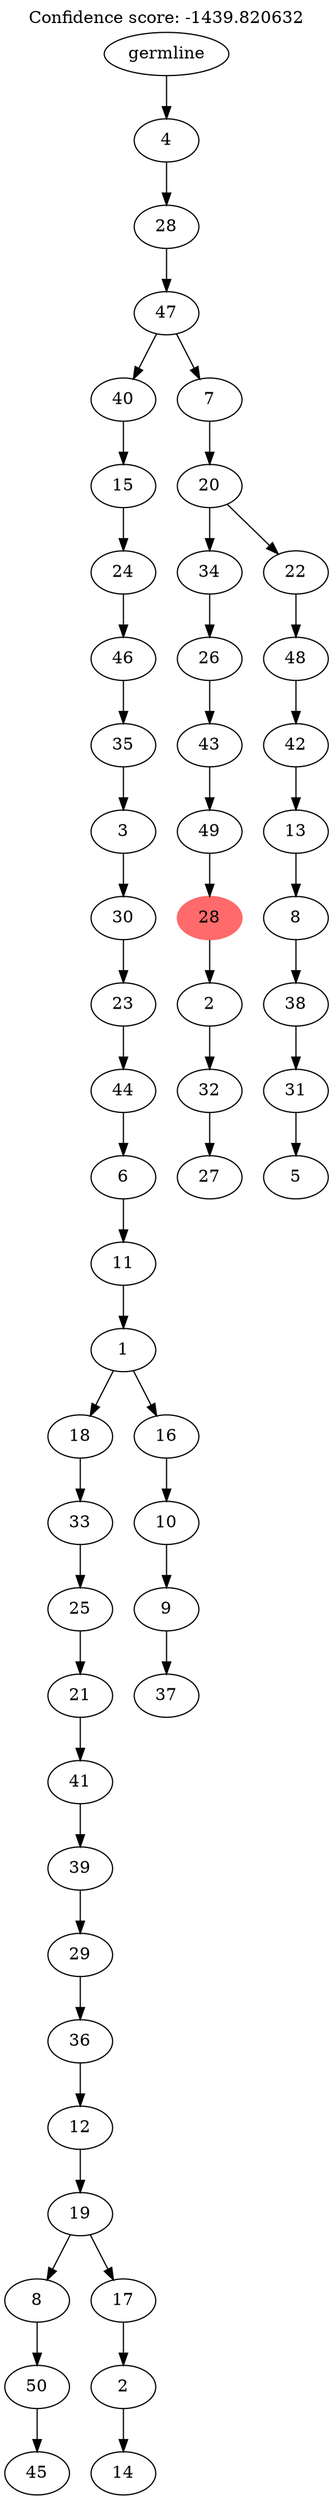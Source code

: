 digraph g {
	"52" -> "53";
	"53" [label="45"];
	"51" -> "52";
	"52" [label="50"];
	"49" -> "50";
	"50" [label="14"];
	"48" -> "49";
	"49" [label="2"];
	"47" -> "48";
	"48" [label="17"];
	"47" -> "51";
	"51" [label="8"];
	"46" -> "47";
	"47" [label="19"];
	"45" -> "46";
	"46" [label="12"];
	"44" -> "45";
	"45" [label="36"];
	"43" -> "44";
	"44" [label="29"];
	"42" -> "43";
	"43" [label="39"];
	"41" -> "42";
	"42" [label="41"];
	"40" -> "41";
	"41" [label="21"];
	"39" -> "40";
	"40" [label="25"];
	"38" -> "39";
	"39" [label="33"];
	"36" -> "37";
	"37" [label="37"];
	"35" -> "36";
	"36" [label="9"];
	"34" -> "35";
	"35" [label="10"];
	"33" -> "34";
	"34" [label="16"];
	"33" -> "38";
	"38" [label="18"];
	"32" -> "33";
	"33" [label="1"];
	"31" -> "32";
	"32" [label="11"];
	"30" -> "31";
	"31" [label="6"];
	"29" -> "30";
	"30" [label="44"];
	"28" -> "29";
	"29" [label="23"];
	"27" -> "28";
	"28" [label="30"];
	"26" -> "27";
	"27" [label="3"];
	"25" -> "26";
	"26" [label="35"];
	"24" -> "25";
	"25" [label="46"];
	"23" -> "24";
	"24" [label="24"];
	"22" -> "23";
	"23" [label="15"];
	"20" -> "21";
	"21" [label="27"];
	"19" -> "20";
	"20" [label="32"];
	"18" -> "19";
	"19" [label="2"];
	"17" -> "18";
	"18" [color=indianred1, style=filled, label="28"];
	"16" -> "17";
	"17" [label="49"];
	"15" -> "16";
	"16" [label="43"];
	"14" -> "15";
	"15" [label="26"];
	"12" -> "13";
	"13" [label="5"];
	"11" -> "12";
	"12" [label="31"];
	"10" -> "11";
	"11" [label="38"];
	"9" -> "10";
	"10" [label="8"];
	"8" -> "9";
	"9" [label="13"];
	"7" -> "8";
	"8" [label="42"];
	"6" -> "7";
	"7" [label="48"];
	"5" -> "6";
	"6" [label="22"];
	"5" -> "14";
	"14" [label="34"];
	"4" -> "5";
	"5" [label="20"];
	"3" -> "4";
	"4" [label="7"];
	"3" -> "22";
	"22" [label="40"];
	"2" -> "3";
	"3" [label="47"];
	"1" -> "2";
	"2" [label="28"];
	"0" -> "1";
	"1" [label="4"];
	"0" [label="germline"];
	labelloc="t";
	label="Confidence score: -1439.820632";
}
